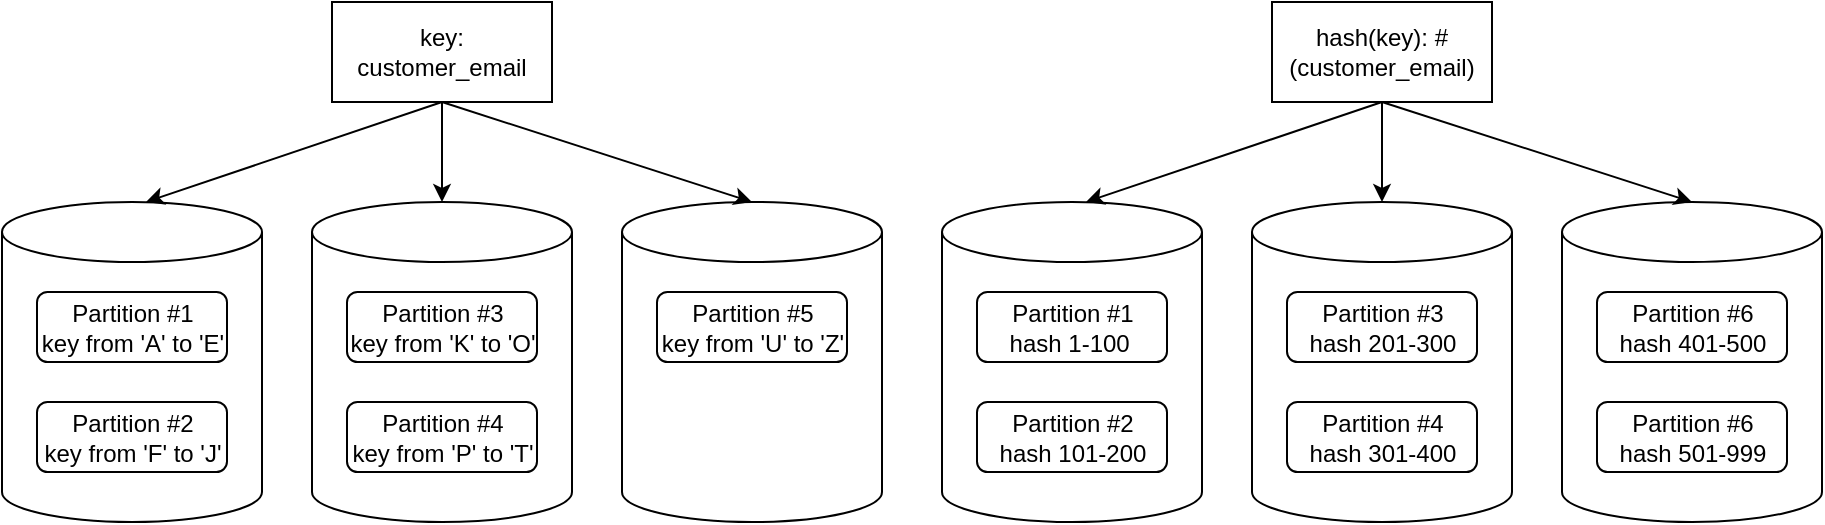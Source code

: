 <mxfile version="21.2.8" type="github">
  <diagram name="Page-1" id="3T8mIMUyTgIuzdXL4rhK">
    <mxGraphModel dx="954" dy="502" grid="1" gridSize="10" guides="1" tooltips="1" connect="1" arrows="1" fold="1" page="1" pageScale="1" pageWidth="850" pageHeight="1100" math="0" shadow="0">
      <root>
        <mxCell id="0" />
        <mxCell id="1" parent="0" />
        <mxCell id="04vwQ_vdk3KXBg4iKfQk-1" value="" style="shape=cylinder3;whiteSpace=wrap;html=1;boundedLbl=1;backgroundOutline=1;size=15;" vertex="1" parent="1">
          <mxGeometry x="30" y="190" width="130" height="160" as="geometry" />
        </mxCell>
        <mxCell id="04vwQ_vdk3KXBg4iKfQk-4" value="Partition #1&lt;br&gt;key from &#39;A&#39; to &#39;E&#39;" style="rounded=1;whiteSpace=wrap;html=1;" vertex="1" parent="1">
          <mxGeometry x="47.5" y="235" width="95" height="35" as="geometry" />
        </mxCell>
        <mxCell id="04vwQ_vdk3KXBg4iKfQk-9" value="key: customer_email" style="rounded=0;whiteSpace=wrap;html=1;" vertex="1" parent="1">
          <mxGeometry x="195" y="90" width="110" height="50" as="geometry" />
        </mxCell>
        <mxCell id="04vwQ_vdk3KXBg4iKfQk-10" value="Partition #2&lt;br&gt;key from &#39;F&#39; to &#39;J&#39;" style="rounded=1;whiteSpace=wrap;html=1;" vertex="1" parent="1">
          <mxGeometry x="47.5" y="290" width="95" height="35" as="geometry" />
        </mxCell>
        <mxCell id="04vwQ_vdk3KXBg4iKfQk-11" value="" style="shape=cylinder3;whiteSpace=wrap;html=1;boundedLbl=1;backgroundOutline=1;size=15;" vertex="1" parent="1">
          <mxGeometry x="185" y="190" width="130" height="160" as="geometry" />
        </mxCell>
        <mxCell id="04vwQ_vdk3KXBg4iKfQk-12" value="Partition #3&lt;br&gt;key from &#39;K&#39; to &#39;O&#39;" style="rounded=1;whiteSpace=wrap;html=1;" vertex="1" parent="1">
          <mxGeometry x="202.5" y="235" width="95" height="35" as="geometry" />
        </mxCell>
        <mxCell id="04vwQ_vdk3KXBg4iKfQk-13" value="Partition #4&lt;br&gt;key from &#39;P&#39; to &#39;T&#39;" style="rounded=1;whiteSpace=wrap;html=1;" vertex="1" parent="1">
          <mxGeometry x="202.5" y="290" width="95" height="35" as="geometry" />
        </mxCell>
        <mxCell id="04vwQ_vdk3KXBg4iKfQk-14" value="" style="shape=cylinder3;whiteSpace=wrap;html=1;boundedLbl=1;backgroundOutline=1;size=15;" vertex="1" parent="1">
          <mxGeometry x="340" y="190" width="130" height="160" as="geometry" />
        </mxCell>
        <mxCell id="04vwQ_vdk3KXBg4iKfQk-15" value="Partition #5&lt;br&gt;key from &#39;U&#39; to &#39;Z&#39;" style="rounded=1;whiteSpace=wrap;html=1;" vertex="1" parent="1">
          <mxGeometry x="357.5" y="235" width="95" height="35" as="geometry" />
        </mxCell>
        <mxCell id="04vwQ_vdk3KXBg4iKfQk-17" value="" style="endArrow=classic;html=1;rounded=0;exitX=0.5;exitY=1;exitDx=0;exitDy=0;entryX=0.554;entryY=0;entryDx=0;entryDy=0;entryPerimeter=0;" edge="1" parent="1" source="04vwQ_vdk3KXBg4iKfQk-9" target="04vwQ_vdk3KXBg4iKfQk-1">
          <mxGeometry width="50" height="50" relative="1" as="geometry">
            <mxPoint x="400" y="250" as="sourcePoint" />
            <mxPoint x="450" y="200" as="targetPoint" />
          </mxGeometry>
        </mxCell>
        <mxCell id="04vwQ_vdk3KXBg4iKfQk-18" value="" style="endArrow=classic;html=1;rounded=0;exitX=0.5;exitY=1;exitDx=0;exitDy=0;" edge="1" parent="1" source="04vwQ_vdk3KXBg4iKfQk-9" target="04vwQ_vdk3KXBg4iKfQk-11">
          <mxGeometry width="50" height="50" relative="1" as="geometry">
            <mxPoint x="260" y="150" as="sourcePoint" />
            <mxPoint x="112" y="200" as="targetPoint" />
          </mxGeometry>
        </mxCell>
        <mxCell id="04vwQ_vdk3KXBg4iKfQk-19" value="" style="endArrow=classic;html=1;rounded=0;exitX=0.5;exitY=1;exitDx=0;exitDy=0;entryX=0.5;entryY=0;entryDx=0;entryDy=0;entryPerimeter=0;" edge="1" parent="1" source="04vwQ_vdk3KXBg4iKfQk-9" target="04vwQ_vdk3KXBg4iKfQk-14">
          <mxGeometry width="50" height="50" relative="1" as="geometry">
            <mxPoint x="260" y="150" as="sourcePoint" />
            <mxPoint x="260" y="200" as="targetPoint" />
          </mxGeometry>
        </mxCell>
        <mxCell id="04vwQ_vdk3KXBg4iKfQk-43" value="" style="shape=cylinder3;whiteSpace=wrap;html=1;boundedLbl=1;backgroundOutline=1;size=15;" vertex="1" parent="1">
          <mxGeometry x="500" y="190" width="130" height="160" as="geometry" />
        </mxCell>
        <mxCell id="04vwQ_vdk3KXBg4iKfQk-44" value="Partition #1&lt;br&gt;hash 1-100&amp;nbsp;" style="rounded=1;whiteSpace=wrap;html=1;" vertex="1" parent="1">
          <mxGeometry x="517.5" y="235" width="95" height="35" as="geometry" />
        </mxCell>
        <mxCell id="04vwQ_vdk3KXBg4iKfQk-45" value="hash(key): #(customer_email)" style="rounded=0;whiteSpace=wrap;html=1;" vertex="1" parent="1">
          <mxGeometry x="665" y="90" width="110" height="50" as="geometry" />
        </mxCell>
        <mxCell id="04vwQ_vdk3KXBg4iKfQk-46" value="Partition #2&lt;br&gt;hash 101-200" style="rounded=1;whiteSpace=wrap;html=1;" vertex="1" parent="1">
          <mxGeometry x="517.5" y="290" width="95" height="35" as="geometry" />
        </mxCell>
        <mxCell id="04vwQ_vdk3KXBg4iKfQk-47" value="" style="shape=cylinder3;whiteSpace=wrap;html=1;boundedLbl=1;backgroundOutline=1;size=15;" vertex="1" parent="1">
          <mxGeometry x="655" y="190" width="130" height="160" as="geometry" />
        </mxCell>
        <mxCell id="04vwQ_vdk3KXBg4iKfQk-48" value="Partition #3&lt;br&gt;hash 201-300" style="rounded=1;whiteSpace=wrap;html=1;" vertex="1" parent="1">
          <mxGeometry x="672.5" y="235" width="95" height="35" as="geometry" />
        </mxCell>
        <mxCell id="04vwQ_vdk3KXBg4iKfQk-49" value="Partition #4&lt;br&gt;hash 301-400" style="rounded=1;whiteSpace=wrap;html=1;" vertex="1" parent="1">
          <mxGeometry x="672.5" y="290" width="95" height="35" as="geometry" />
        </mxCell>
        <mxCell id="04vwQ_vdk3KXBg4iKfQk-50" value="" style="shape=cylinder3;whiteSpace=wrap;html=1;boundedLbl=1;backgroundOutline=1;size=15;" vertex="1" parent="1">
          <mxGeometry x="810" y="190" width="130" height="160" as="geometry" />
        </mxCell>
        <mxCell id="04vwQ_vdk3KXBg4iKfQk-51" value="Partition #6&lt;br style=&quot;border-color: var(--border-color);&quot;&gt;hash 401-500" style="rounded=1;whiteSpace=wrap;html=1;" vertex="1" parent="1">
          <mxGeometry x="827.5" y="235" width="95" height="35" as="geometry" />
        </mxCell>
        <mxCell id="04vwQ_vdk3KXBg4iKfQk-52" value="" style="endArrow=classic;html=1;rounded=0;exitX=0.5;exitY=1;exitDx=0;exitDy=0;entryX=0.554;entryY=0;entryDx=0;entryDy=0;entryPerimeter=0;" edge="1" parent="1" source="04vwQ_vdk3KXBg4iKfQk-45" target="04vwQ_vdk3KXBg4iKfQk-43">
          <mxGeometry width="50" height="50" relative="1" as="geometry">
            <mxPoint x="870" y="250" as="sourcePoint" />
            <mxPoint x="920" y="200" as="targetPoint" />
          </mxGeometry>
        </mxCell>
        <mxCell id="04vwQ_vdk3KXBg4iKfQk-53" value="" style="endArrow=classic;html=1;rounded=0;exitX=0.5;exitY=1;exitDx=0;exitDy=0;" edge="1" parent="1" source="04vwQ_vdk3KXBg4iKfQk-45" target="04vwQ_vdk3KXBg4iKfQk-47">
          <mxGeometry width="50" height="50" relative="1" as="geometry">
            <mxPoint x="730" y="150" as="sourcePoint" />
            <mxPoint x="582" y="200" as="targetPoint" />
          </mxGeometry>
        </mxCell>
        <mxCell id="04vwQ_vdk3KXBg4iKfQk-54" value="" style="endArrow=classic;html=1;rounded=0;exitX=0.5;exitY=1;exitDx=0;exitDy=0;entryX=0.5;entryY=0;entryDx=0;entryDy=0;entryPerimeter=0;" edge="1" parent="1" source="04vwQ_vdk3KXBg4iKfQk-45" target="04vwQ_vdk3KXBg4iKfQk-50">
          <mxGeometry width="50" height="50" relative="1" as="geometry">
            <mxPoint x="730" y="150" as="sourcePoint" />
            <mxPoint x="730" y="200" as="targetPoint" />
          </mxGeometry>
        </mxCell>
        <mxCell id="04vwQ_vdk3KXBg4iKfQk-55" value="Partition #6&lt;br&gt;hash 501-999" style="rounded=1;whiteSpace=wrap;html=1;" vertex="1" parent="1">
          <mxGeometry x="827.5" y="290" width="95" height="35" as="geometry" />
        </mxCell>
      </root>
    </mxGraphModel>
  </diagram>
</mxfile>
